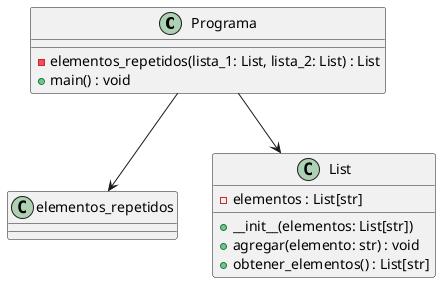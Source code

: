 @startuml
class Programa {
    - elementos_repetidos(lista_1: List, lista_2: List) : List
    + main() : void
}

Programa --> elementos_repetidos

class List {
    - elementos : List[str]
    + __init__(elementos: List[str])
    + agregar(elemento: str) : void
    + obtener_elementos() : List[str]
}

Programa --> List

@enduml

